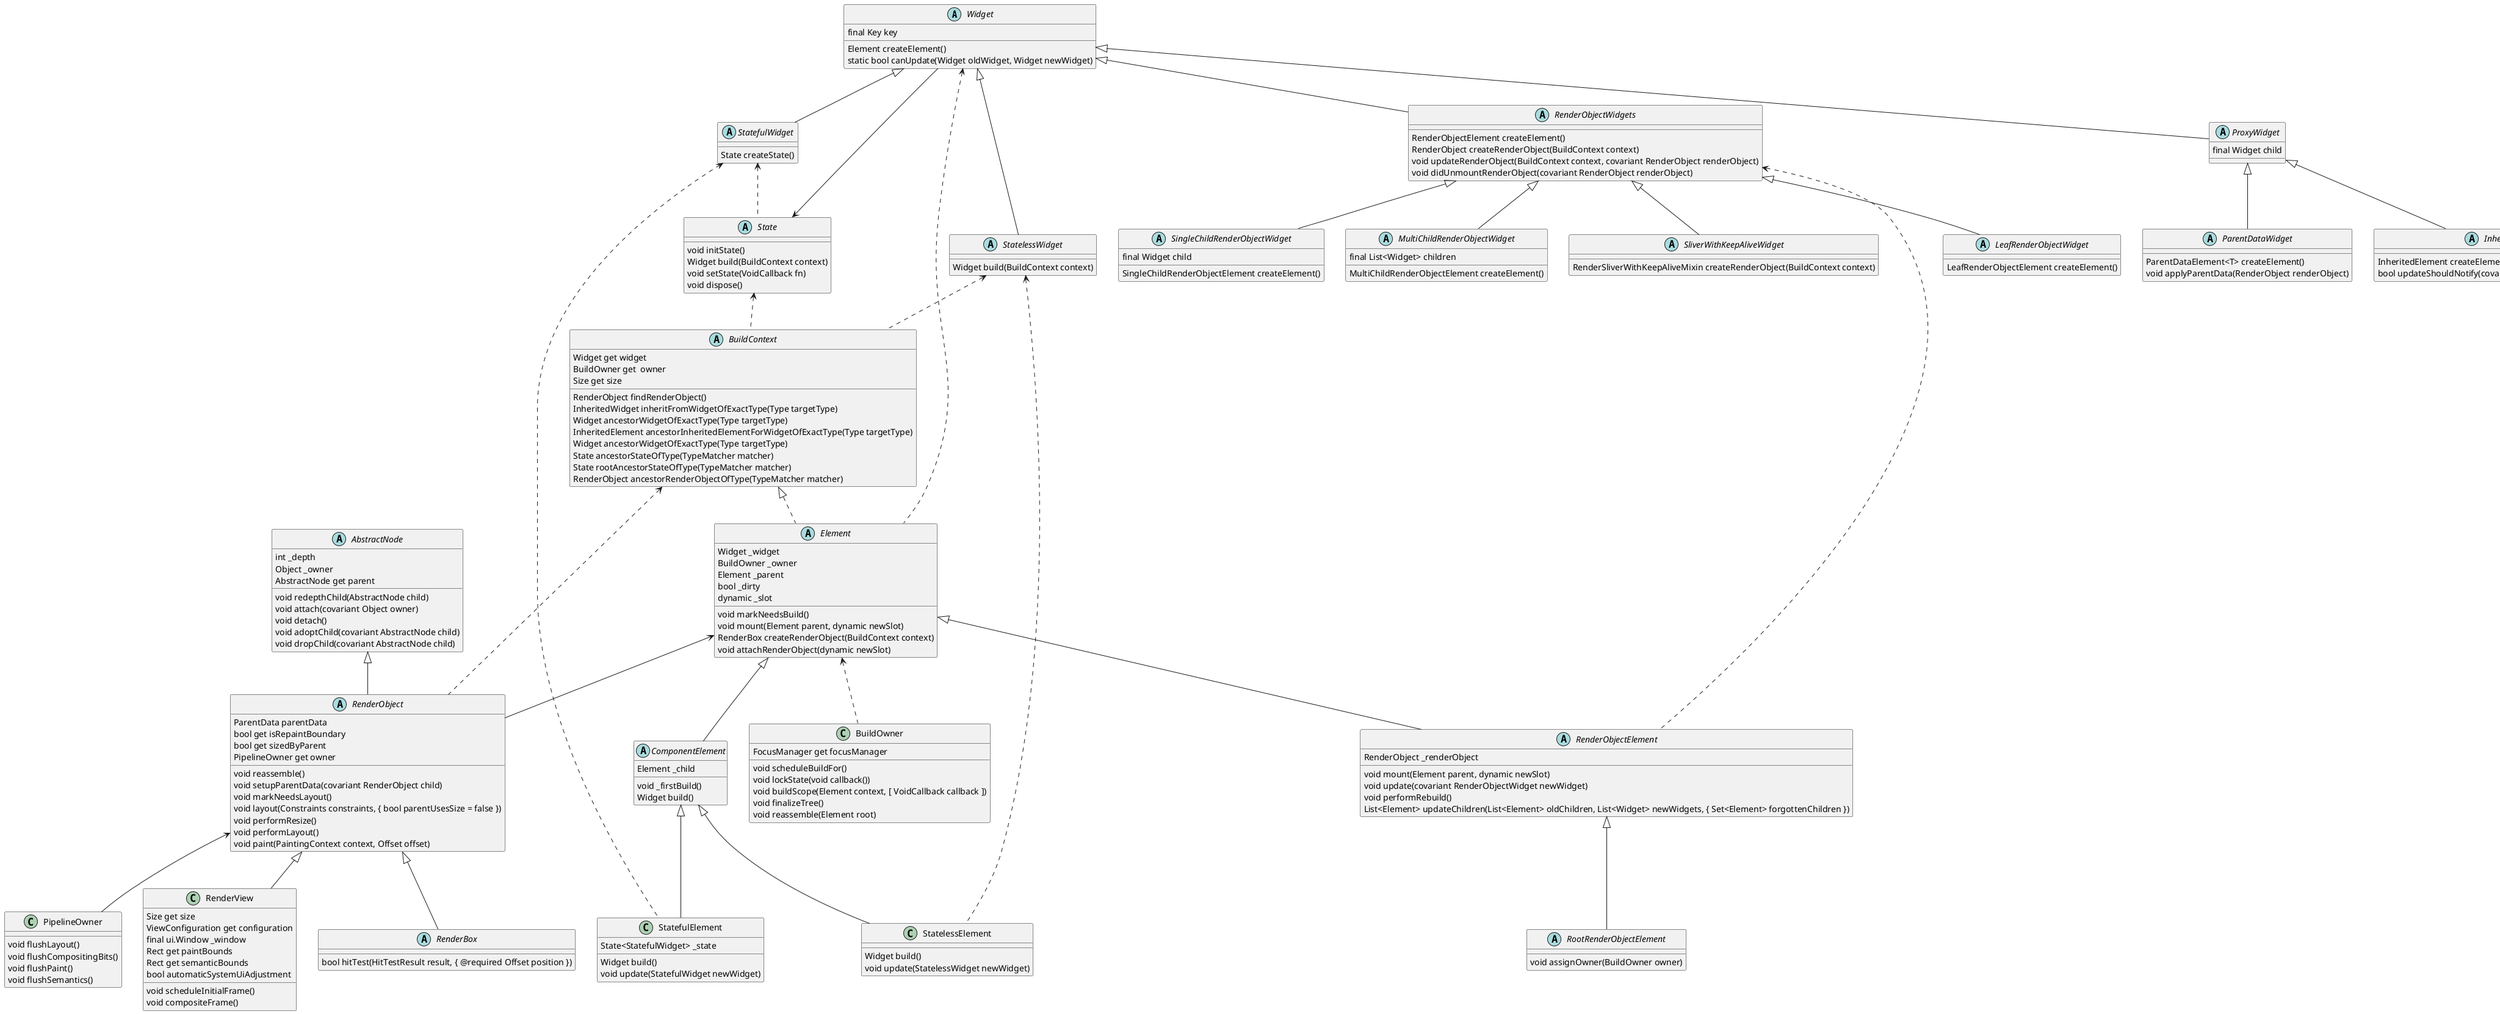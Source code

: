 @startuml
abstract class Widget {
  final Key key
  Element createElement()
  static bool canUpdate(Widget oldWidget, Widget newWidget)
}
'note top of Widget
'   widget是描述element配置的类，element管理着底层渲染树
'   createElement方法将配置解析为具体的实例
'   canUpdate方法是否可以使用`newWidget`来更新当前具有`oldWidget`作为其配置的[Element]
'      通过runtimeType和key进行判断
'  createElement 在element的updatechild inflateWidget调用，第一次在WidgetsBinding的attachToRenderTree，也是runApp时调用

'    key 控制一个widget如何替换树中的另一个widget
'    如果两个widget的[runtimeType]和[key]属性分别是[operator ==]，则新widget通过更新底层element来替换旧widget（即，通过使用新widget调用[Element.update] ）
'       否则，将从树中删除旧element，将新widget扩展为element，并将新element插入树中.
'    此外，使用[GlobalKey]作为小部件的[key]允许element在树周围移动（更改父级）而不会丢失状态.
'      找到新widget时 (其key和type与同一位置中的上一个widget不匹配), 但是有一个widget在前一帧的树中的其他位置具有相同的全局键,
'      然后该widget的元素被移动到新位置。
'    通常，作为另一个小部件的唯一子节点的小部件不需要显式键
'end note

abstract class StatelessWidget{
  Widget build(BuildContext context)
}
'note left of StatelessWidget
'  定义：一个不需要可变状态的widget
'  build方法通常在三种情况下调用
'    1 第一次插入tree
'    2 父widget改变他的配置
'    3 他依赖的InheritedWidget发生改变
'  性能优化 父widget定期改变配置或依赖的InheritedWidget经常改变
'    1 最小化构建方法传递的节点数量它创建的任何小部件
'      使用CustomPaint而不是Container和Decoration来实现绘图效果
'      使用align而不是Row，Padding，SizedBox来实现对其效果
'    2 尽可能使用const Widget并且提供const的构造器以便使用者也能做到
'    3 将StatelessWidget转为StatefulWidget,以便使用StatefulWidget的黑科技
'      缓存子树的公共部分或者更改树结构时使用[GlobalKey]
'    4 如果widget因为使用InheritedWidget而频繁创建，将子widget分为多个，改变部分由tree变为leave叶子
'
'  build方法
'    如果build方法依赖于任何事情，使用StatefulWidget
'end note

abstract class StatefulWidget{
   State createState()
}
'note right of StatefulWidget
'  定义：一个具有可变状态的widget
'  StatefulWidget主要有两类：
'    1 在State.initState分配资源并在State.dispose回收，但是不依赖于InheritedWidget
'      也不调用State.setState。通常用于application或者page的根widget,和子widget通过ChangeNotifier，stream
'      或其他方式通信。这种widget构建一次并且不再更新，对于cpu和GPU周期是相对便宜的。
'      因此，它们可能有些复杂和深度build方法
'    2 调用State.setState或依赖于InheritedWidget，这些通常会在应用程序的生命周期期间重建多次，
'      因此减少重建的影响很重要
'  性能优化
'    1 将状态推到树叶上，创建一个只更新自己的widget
'    2 最小化构建方法传递的节点数量它创建的任何小部件
'      理想情况下，有状态小部件只会创建一个单个小部件，该小部件将是[RenderObjectWidget]。
'      显然这并不总是实用，但是小部件越接近这个理想，效率会更高
'    3 如果子树不发生改变，缓存子树，每次使用时重用他，通常是将stateful的部分重构为一个widget
'    4 尽可能使用`const`widget。 （这相当于缓存小部件并重新使用它。）
'      可查看源码注释的例子 将State中依赖外部的属性，重构到具有const构造器的StatefulWidget中
'    5 避免改变任何创建子树的深度和改变子树中任何widget的类型
'      例如：比起返回child或将child包装在IgnorePointer里面，更好的做法是将child一直包装在IgnorePointer
'      里面，然后控制IgnorePointer.ignoring的属性。这是因为更改子树的深度需要
'      重建，布局和绘制整个子树，而只是更改属性将需要尽可能少的更改渲染树
'      （例如，在[IgnorePointer]的情况下，没有布局或重绘是必要的）
'    6 如果必须改变子树的深度，考虑将子树的公共部分重构为一个拥有GlobalKey的widget,这部分widget
'      将会在StatefulWidget的生命周期中保持一致
'end note

abstract class State{
   void initState()
   Widget build(BuildContext context)
   void setState(VoidCallback fn)
   void dispose()
}
'note right of State
' TODO 完善
' 定义：[StatefulWidget]的逻辑和内部状态
' state的生命周期
' ...
'end note
abstract class BuildContext{
   Widget get widget
   BuildOwner get  owner
   Size get size
   RenderObject findRenderObject()
   InheritedWidget inheritFromWidgetOfExactType(Type targetType)
   Widget ancestorWidgetOfExactType(Type targetType)
   InheritedElement ancestorInheritedElementForWidgetOfExactType(Type targetType)
   Widget ancestorWidgetOfExactType(Type targetType)
   State ancestorStateOfType(TypeMatcher matcher)
   State rootAncestorStateOfType(TypeMatcher matcher)
   RenderObject ancestorRenderObjectOfType(TypeMatcher matcher)
}
'note bottom of BuildContext
'  定义：定位一个widget到widget树的句柄
'  可以通过WidgetBuilder(如build方法)或State.context成员获取
'  每个widget都有自己的BuildContext,并通过父widget的build方法返回
'  在一个build方法里面，build方法的build context和build方法返回的widget的build context不一致
'     这会导致一些棘手的情况。比如Theme.of(context)会在给定的build context寻找最近的封闭theme
'     如果widgetQ的build方法返回包括[主题]在内的widget树中，并尝试使用[Theme.of]传递它自己的上下文，
'     Q的build方法将找不到[Theme]对象，theme.of使用的context与build方法的context不一致
'     具体看代码注释例子，如果需要为返回树的子部分构建上下文，可以使用Builder widget进行构建上下文
'  随着时间推移，特定widget的BuildContext会改变location当widget在树周围移动时，
'     因此该类的返回值不应该在返回方法之外缓存
'  [BuildContext]对象实际上是[Element]对象。 [BuildContext]接口用于阻止对[Element]对象的直接操作
'
'  findRenderObject 找到当前widget的RenderObject
'  inheritFromWidgetOfExactType 获取给定类型的最近InheritedWidget
'     最好在State.didChangeDependencies和build methods, layout and paint callbacks,中调用，(InheritedWidget会变)
'     不要在initState和dispose中调用
'  ancestorInheritedElementForWidgetOfExactType 获得与给定类型的最近widget对应的元素, targetType是InheritedWidget子类
'     在State.didChangeDependencies调用
'  ancestorWidgetOfExactType  返回给定类型的最近祖先widget，在State.didChangeDependencies中调用
'  ancestorStateOfType  返回与给定[TypeMatcher]匹配的最近祖先[StatefulWidget]的[State]对象
'     在State.didChangeDependencies中调用
'  rootAncestorStateOfType  返回与给定[TypeMatcher]匹配的最远祖先[StatefulWidget]的[State]对象
'  ancestorRenderObjectOfType  返回与给定[TypeMatcher]匹配的最近祖先[RenderObjectWidget]的[RenderObject]对象
'     在State.didChangeDependencies中调用
'end note

abstract class Element{
  Widget _widget
  BuildOwner _owner
  Element _parent
  bool _dirty
  dynamic _slot
  void markNeedsBuild()
  void mount(Element parent, dynamic newSlot)
  RenderBox createRenderObject(BuildContext context)
  void attachRenderObject(dynamic newSlot)
}

'note right of Element{
'  定义：在树中的特定位置[Widget]的实例化
'  widget描述了如何配置子树，但可以使用相同的widget同时配置多个子树，因为widget是不可变的
'  [Element]表示在树上特定位置的配置的widget的使用
'  元素形成一棵树。大多数元素都有一个独特的子元素，但有一些小部件（例如，[RenderObjectElement]的子类）可以有多个子元素
'  _widget 是Element的配置
'  _owner 是管理当前Element生命周期的对象
'  bool _dirty true标记当前element需要重建
'  _slot  父项设置的信息，用于定义此子项在其父项子列表中的位置.只有一个子元素的Element子类应该为该子节点的插槽使用null。
'  markNeedsBuild 将元素标记为脏，并将其添加到全局widget列表中，以便在下一帧中重建，
'   由于在一个帧中构建一个元素两次是低效的，应用程序和widget应该被构造仅在帧开始的事件处理程序期间标记widget脏，而不是在构建本身期间
'
'   1 框架通过调用[Widget.createElement]来创建一个元素小部件将用作元素的初始配置
'   2 框架调用[mount]将新创建的元素添加到在给定父级的给定位置的树中，[mount]方法负责给任何子窗口小部件解析并调用[attachRenderObject]
'     来将任何关联的渲染对象附加到渲染树
'   3 此时，该元素被视为“活动”并可能出现在屏幕
'   4 在某些时候，父母可能决定更改用于配置此element的widget,例如因为父项使用重建新状态。发生这种情况时，框架将使用new调用widget的[update]
'     新窗口小部件将始终具有相同的[runtimeType]和key与旧小部件。如果父级希望更改树中此位置的小部件的[runtimeType]或key，可以通过卸载
'     元素并在此位置解析新小部件来做到这一点
'   5 在某些时候，祖先可能会决定删除树中这个元素（或者中间祖先），祖先通过调用本身的[deactivateChild]做到。停用中间祖先会从渲染树中
'     删除该元素的渲染对象并添加这个元素到[owner]的非活动元素列表，导致框架在此元素上调用[deactivate]
'   6 此时，该元素被视为“无效”，不会出现在屏幕上。元素只能保持在非活动状态，直到当前动画帧的结尾。在动画结束时frame，将卸载任何仍处于非活动状态的元素
'   7 如果元素被重新并入树中（例如，因为它或一个其祖先有一个重用的global key）.框架将从[owner]的非活动元素列表中删除元素，调用元素[activate]，
'     并重新附加元素的渲染对象到渲染树。（此时，该元素再次被视为“active”并可能出现在屏幕上。）
'   8 如果元素在当前动画帧结束时没有重新纳入树中，框架将调用元素的[unmount]
'   9 此时，元素被认为是“defunct”而不会在将来并入树中  defunct--死人，非现存的，停业
'  Element的生命周期
'}

abstract class ComponentElement{
  Element _child
  void _firstBuild()
  Widget build()
}
'note right of ComponentElement
' 定义：构成其他[Element]的[Element]
' [ComponentElement]通过创建其他[Element]来间接创建[RenderObject]而不是直接创建RenderObject
'
'end note

class StatelessElement{
   Widget build()
   void update(StatelessWidget newWidget)
}

'note right of StatelessElement{
'  定义：使用[StatelessWidget]作为其配置的[Element]
'   build调用widget.build(this)
'}

class StatefulElement{
   State<StatefulWidget> _state
   Widget build()
   void update(StatefulWidget newWidget)
}

'note left of StatefulElement{
' 定义：使用[StatefulWidget]作为其配置的[Element]
'  StatefulElement构造器初始化时将widget的state初始化，_state = widget.createState()
'  build方法调用 state.build
'}

abstract class AbstractNode{
   int _depth
   Object _owner
   AbstractNode get parent
   void redepthChild(AbstractNode child)
   void attach(covariant Object owner)
   void detach()
   void adoptChild(covariant AbstractNode child)
   void dropChild(covariant AbstractNode child)
}
'note right of AbstractNode{
'  定义：在树的一个抽象节点
'  AbstractNode具有深度，附件和父级的概念，但没有有一个child模型
'  节点的[深度]总是比他们的祖先更大
'  没保证兄弟姐妹之间的深度
'  节点的深度用于确保按深度顺序处理节点
'  孩子的[深度]可以比父亲的[深度]大一个以上，因为[深度]值永远不会减少：重要的是它大于父母
'  比如树的根节点是A，子节点B，孙子节点C，这时A的深度为0，B的深度为1，C的深度为2，
'     如果将C移动到A的子节点，C和B成为兄弟节点，这时深度不会发生变化
'     [深度]由[adoptChild]和[dropChild]方法自动维护
'  _depth 节点在树中的深度，当你遍历树时，树中节点的深度单调增加
'  _owner 此节点的所有者（如果未attached，则为null,此节点所属的整个子树将具有相同的所有者
'
' redepthChild将给定[child]的[depth]调整为大于自己节点的[depth]
' attach 将此节点标记为attached到给定所有者,通常只从[parent]的[attach]方法调用，并由[owner]标记为附加树的根
' detach 将此节点标记为detached,通常只从[parent]的[detach]调用，并由[owner]调用并将树的根标记为已分离
' adoptChild 将给定节点标记为此节点的子节点，子类在获取新child时应调用此函数
' dropChild  断开给定节点与此节点的连接，子类应该在失去孩子时调用此函数
'}

abstract class RenderObject{
  ParentData parentData
  bool get isRepaintBoundary
  bool get sizedByParent
  PipelineOwner get owner
  void reassemble()
  void setupParentData(covariant RenderObject child)
  void markNeedsLayout()
  void layout(Constraints constraints, { bool parentUsesSize = false })
  void performResize()
  void performLayout()
  void paint(PaintingContext context, Offset offset)
}
'
'note right of RenderObject{
' 定义： 渲染树中的对象
' [RenderObject]类层次结构是渲染库的核心的存在理由
'  [RenderObject]有一个[parent]，并且有一个名为[parentData]的插槽。父[RenderObject]可以存储子特定数据，例如，孩子的位置
'  [RenderObject]类也实现了布局和绘制协议
'   RenderObject没有定义子类的模型(比如一个node是否拥有0，1多个child)，
'      它也没有定义坐标系（例如，孩子是否位于笛卡尔坐标系中坐标，极坐标等)或者特定的布局协议(如layout是width输入，height输出
'      还是constraint输入size输出，或者父设置子的大小和位置在child lays out之前还是之后，或者
'      确定是否允许孩子访问他们父母的[parentData]插槽)
'  [RenderBox]子类引入了布局系统使用笛卡尔坐标的意见
'  layout方法需要传入两个参数，第一个为constraints，即 父节点对子节点大小的限制，该值根据父节点的布局逻辑确定。另外一个参数是 parentUsesSize，
'     该值用于确定 relayoutBoundary，该参数表示子节点布局变化是否影响父节点，如果为true，当子节点布局发生变化时父节点都会标记为需要重新布局，
'     如果为false，则子节点布局发生变化后不会影响父节点
'
'   PipelineOwner 重写AbstractNode的Owner
'
'  确定重新布局的边界
'  _relayoutBoundary 在layout方法中根据parentUsesSize设置，false _relayoutBoundary是自己，true _relayoutBoundary是父节点的
'  _relayoutBoundary，在markNeedsLayout中如果_relayoutBoundary不等于自己则调用markParentNeedsLayout，否则调用owner的Layout更新自己
'
'  isRepaintBoundary  是否为他的child创建一个分离的渲染列表，默认为false
'      在子类中重写此项以指示您的类的实例应该独立重绘。例如，重新渲染的渲染对象可能想要重绘自己，而不需要他们的父重绘
'      如果此getter返回true，则[paintBounds]将应用于此对象和所有后代
'    sizedByParent意为该节点的大小是否仅通过 parent 传给它的 constraints 就可以确定了，即该节点的大小与它自身的属性和其子节点无关
'        比如如果一个控件永远充满 parent 的大小，那么 sizedByParent就应该返回true，此时其大小在 performResize() 中就确定了，
'        在后面的 performLayout() 方法中将不会再被修改了，这种情况下 performLayout() 只负责布局子节点。
'    performResize 仅使用constraints更新渲染对象大小 在layout方法中，sizedByParent为true时调用。不要调用该函数使用layout替代
'       将[sizesByParent]设置为true的子类应覆盖此方法以计算其大小
'
'    performLayout每次都被layout方法调用，在 performLayout() 方法中除了完成自身布局，也必须完成子节点的布局，
'       这是因为只有父子节点全部完成后布局流程才算真正完成。所以最终的调用栈将会变成：layout() > performResize()/performLayout() > child.layout() > ... ，如此递归完成整个UI的布局。
'
'    paint方法 绘制child时当前canvas持有的context可能发生变化因为绘制操作前后要绘制的child可能需要记录在单独的合成图层上
'       非必须三条
'       1 边界内绘制 类似RenderFlex 根_overflow<0进行绘制,调用defaultPaint
'       2 剪裁超出部分 context.pushClipRect
'       3 paintOverflowIndicator 绘制错误部分提示
'
'    语义化即Semantics，主要是提供给读屏软件的接口，也是实现辅助功能的基础，通过语义化接口可以让机器理解页面上的内容，对于有视力障碍用户可以使用读屏软件来理解UI内容
'     如果一个RenderObject要支持语义化接口，可以实现 describeApproximatePaintClip和 visitChildrenForSemantics方法和semanticsAnnotator getter
'      可以使用的widget有Semantics(一个widget，用以描述widget树的具体语义)，MergeSemantic(合并其后代语义的widget)，ExcludeSemantics(删除后代所有语义的widget)
'
'  编写RenderObject子类
'  在大多数情况下，子类继承[RenderObject]本身是过度的，并且[RenderBox]将是一个更好的起点，如果一个不想使用
'     笛卡尔坐标可以直接继承RenderObject。编写[RenderBox]的大多数方面都适用于将[RenderObject]编写，因此关于RenderBox的讨论
'     是推荐背景阅读。主要区别在于布局和命中测试，因为那些是[RenderBox]主要专注的方面
'  1 layout 布局协议以[Constraints]的子类开头，更改布局协议查看Constraints怎么协Constraints的子类
'      performLayout方法应该采用[constraints]并应用它们。布局算法的输出是在描述用于父级布局几何对象的对象上设置的字段
'      任何时候渲染对象上的任何更改都会影响布局那个对象，它应该调用[markNeedsLayout]
'  2 Hit Testing
'    命中测试比布局更开放。没有方法可以覆盖，你应该提供一个
'  3 适应从一种协议到另一种协议  通常，Flutter渲染对象树的根是[RenderView]。这个对象有一个子节点，它必须是[RenderBox]
'     因此，如果你想在渲染树中有一个自定义的[RenderObject]子类，你有两个选择：您需要替换[RenderView]本身，或者您需要
'     有一个[RenderBox]，它将您的类作为其子类。 （后者很多更常见的情况。）
'    这个[RenderBox]子类从box协议转换为你的类的协议
'    特别是，这意味着对于命中测试它会覆盖[RenderBox.hitTest]，并为命中测试调用类中的任何方法
'    同样，它会覆盖[performLayout]来创建适合您的class[Constraints]对象并将其传递给孩子的[布局]方法
'  4 渲染对象之间的布局交互
'    通常，渲染对象的布局应该仅取决于它的孩子的布局输出，`parentUsesSize`只有在[layout]调用中设置为true
'    此外，如果设置为true，如果孩子要被渲染则父级必须调用孩子的[layout]，否则当子项更改其布局输出时，不会通知父/父
'
'
'}

abstract class RenderBox{
   bool hitTest(HitTestResult result, { @required Offset position })
}
'note right of RenderBox{
'
'   定义：2D笛卡尔坐标系中的渲染对象
'
'   通过将[BoxConstraints]对象传递到树中来执行框布局。框约束为子宽度和高度建立最小值和最大值。在确定其大小时，孩子必须尊重由其父级给予它的约束
'
'   该协议足以表达许多常见的盒子布局数据流。例如，要实现width-in-height-out数据流，请调用你孩子的[layout]功能，带有一组严格的
'   框约束宽度值（并为parentUsesSize传递true）。孩子决定之后它的高度，使用孩子的身高来确定你的size
'
'   编写RenderBox子类
'   人们可以实现一个新的[RenderBox]子类来描述一个新的布局模型，新的绘制模型，新的命中测试模型或新的语义模型，同时保留在[RenderBox]协议定义的笛卡尔空间中
'   要创建新协议，请考虑改为子类化[RenderObject]
'   1 新RenderBox子类的构造函数和属性
'     构造函数通常会为类每个属性获取一个命名参数。然后将该值传递给类的私有字段和构造函数断言其正确性（例如，如果它不应为null，则为断言它不是null
'     属性具有getter / setter / field组的形式，如下所示 见注释例子
'     如果布局使用此属性，设置器通常会在调用[markNeedsLayout]时完成，或如果只有画家功能呢，调用[markNeedsPaint]。（无需同时调用两者，
'     [markNeedsLayout]暗示[markNeedsPaint]。）
'     考虑布局和paint是昂贵的;对于调用[markNeedsLayout]或[markNeedsPaint]要保守。它们只应该在布局（或分别是paint）实际上已经改变时被调用
'   2 Children
'     如果渲染对象是叶子，也就是说，它不能有任何子对象，忽略此部分。 （叶子渲染对象的示例是[RenderImage]和[RenderParagraph]）
'     对于具有子项的渲染对象，有四种可能的场景
'         单个[RenderBox]子项。在这种情况下，请考虑继承自[RenderProxyBox]（如果渲染对象调整自身以匹配子项）或[RenderShiftedBox]
'         （如果孩子小于盒子和盒子将孩子本身对齐）
'         单个孩子，但它不是[RenderBox]。使用[RenderObjectWithChildMixin] mixin
'         多个child。使用[ContainerRenderObjectMixin] mixin
'         一个更复杂的child模型
'   3  使用RenderProxyBox
'      默认情况下，[RenderProxyBox]渲染对象调整自身大小适合其子级，或如果没有孩子，尽可能小;它通过所有命中测试并绘制给孩子，
'      内在维度和基线测量类似地代表孩子
'      [RenderProxyBox]的子类只需要覆盖[RenderBox]协议的重要部分，例如，[RenderOpacity]就是覆盖paint方法（和[alwaysNeedsCompositing]
'      来反映出 paint方法做了什么）和[visitChildrenForSemantics] 方法，所以这样当隐藏时，子对辅助功能工具隐藏了，并添加了一个
'      [RenderOpacity.opacity]字段
'      [RenderProxyBox]假定子节点是父节点的大小并且位于0,0。如果不是这样，那么请改用[RenderShiftedBox]
'   4  Using RenderShiftedBox
'      默认情况下，[RenderShiftedBox]的行为很像[RenderProxyBox]但是不假设孩子位于0,0（实际位置记录在孩子的[parentData]字段中）
'      并且没有提供默认布局算法
'   5  使用 RenderObjectWithChildMixin
'      如果渲染对象有一个子节点但它不是[RenderBox]，那么[RenderObjectWithChildMixin]类，这是一个将处理的mixin管理孩子的样板，将是有用的
'      它是一个带有一个类型参数的泛型类，即子类型。例如，如果你要构建一个`RenderFoo`类带有单一的`RenderBar`child，你可以使用mixin如下
'      见注释例子
'      既然`RenderFoo`类本身在这种情况下仍然是[RenderBox]，那么你仍然必须实现[RenderBox]布局算法，以及内在函数和基线，绘画和命中测试等功能
'   6  使用 ContainerRenderObjectMixin
'       如果一个渲染框可以有多个子节点，那么[ContainerRenderObjectMixin] mixin可用于处理样板。它使用链接列表以易于变异的方式为子项动态地建模
'       ，可以有效地运行。在这个模型中随机访问不是有效率;如果你需要随机访问孩子考虑下一节关于更复杂的子模型
'       [ContainerRenderObjectMixin]类有两个类型参数。首先是子对象的类型，第二个是他们的类型[parentData]。用于[parentData]的类本身必须具有
'       [ContainerParentDataMixin]类混入其中;这是[ContainerRenderObjectMixin]存储链表的位置。一个[ParentData]类可以继承[ContainerBoxParentData];
'       这本质上是 [BoxParentData]与[ContainerParentDataMixin]混合
'       在[RenderBox]中使用[ContainerRenderObjectMixin]时，请考虑混入[RenderBoxContainerDefaultsMixin]，它提供了一组实用程序
'       实现[RenderBox]协议公共部分的方法（例如画child）
'       当孩子走路时（例如在布局期间），以下模式是常用（在这种情况下假设孩子都是[RenderBox]对象以及此渲染对象使用`FooParentData`是
'         children的[parentData]字段
'         RenderBox child = firstChild;
'         /// while (child != null) {
'         ///   final FooParentData childParentData = child.parentData;
'         ///   // ...operate on child and childParentData...
'         ///   assert(child.parentData == childParentData);
'         ///   child = childParentData.nextSibling;
'         /// }
'
'   7 更复杂的儿童模型
'     渲染对象可以有更复杂的模型，例如a map of child键入枚举，或有效随机访问的2D网格child，或多个child 列表等,如果渲染对象具有
'      上面的mixins无法处理的模型，它必须实现[RenderObject]子协议，如下
'      删除孩子的任何时候，调用孩子的dropChild]
'      每次添加孩子时，调用孩子的[adopChild]
'      实现[attach]方法，使其在每个子节点上调用[attach]
'      实现[detach]方法，使其在每个子节点上调用[detach]
'      实现[redepthChildren]方法，使其在每个子节点上调用[redepthChild]
'      实现[visitChildren]方法，使其调用每个孩子的参数，通常按照paint顺序（从最前面到最前面）
'      实现[debugDescribeChildren]，使其为每个孩子输出[DiagnosticsNode]
'     实现这七个要点基本上就是前面提到的两者mixins做的
'   8  各种child和特定child数据
'      孩子可以拥有父母拥有的其他数据，但存储在child使用的[parentData]字段用于该数据的类必须从[ParentData]继承。 [setupParentData]方法
'        用于在附加子项时初始化子项的[parentData]字段
'      按照惯例，[RenderBox]子对象的[RenderBox]对象使用[BoxParentData]类，它有一个[BoxParentData.offset]字段来存储孩子相对于父母的位置
'      [RenderProxyBox]没有需要此偏移量，因此是此规则的一个例外
'   9  layout
'      [RenderBox]类实现布局算法。他们有为他们提供了一套约束，他们根据这些约束自己大小和他们可能拥有的任何其他输入（例如，他们的
'      child或属性）
'      实现[RenderBox]子类时，必须做出选择。可以仅根据约束大小本身，或者它是否使用任何其他约束调整大小的信息？纯粹基于的尺寸的一个例子
'      是约束会增长以适应父母
'      纯粹基于约束的大小允许系统做出一些重要的优化。使用此方法的类应该覆盖[sizesByParent]返回true，然后覆盖[performResize]来设置
'      [size]只使用约束，例如
'      @override
'      /// bool get sizedByParent => true;
'      ///
'      /// @override
'      /// void performResize() {
'      ///   size = constraints.smallest;
'      /// }
'      否则，在[performLayout]函数中设置大小
'      [performLayout]函数是渲染框位置的决定，如果不是[sizesByParent]，它们应该是什么[大小]，以及它们决定他们的孩子应该在哪里
'   10 RenderBox子项的layout
'      [performLayout]函数应该调用每个child（box）的[layout]函数，传递一个描述约束的孩子可以在其中呈现[BoxConstraints]对象
'      通过严格的约束（见[BoxConstraints.isTight]）给孩子将允许渲染库应用一些优化，因为它知道如果约束条件很紧，那么即使孩子本身的布局变化，
'      孩子的尺寸也不会改变
'      如果[performLayout]函数将使用子的大小来影响其他布局的各个方面，例如，如果渲染框在child周围调整大小，或根据孩子的大小定位几个孩子，
'      然后它必须为子项的[layout]指定`parentUsesSize`参数功能，将其设置为true
'      这个标志关闭了一些优化;不依赖于child的尺寸的算法会更有效率
'      特别是依赖child's [size]表示如果孩子被标记为脏布局，那么parent也可能被标记为脏布局，除非父母给孩子的[约束]是严格的约束
'      对于不会从[RenderProxyBox]继承的[RenderBox]类，布置了他们的孩子，也应该通过设置每个子节点的[parentData]对象的[BoxParentData.offset]字段
'        来定位他们
'   11 非RenderBox子项的layout
'      [RenderBox]的子元素不一定是[RenderBox]，如果他们使用另一种协议（如[RenderObject]所述），父级将传入子类相应的[Constraints]，
'      ，而不是[BoxConstraints]，父母会读用于该布局协议的[布局]的输出，而不是阅读孩子的大小。parentUsesSize起相同作用
'
'   12 Painting
'      该canvas对象不应该通过对[PaintingContext]方法的调用进行缓存。每次调用[PaintingContext]上的方法时，画布都会有一个改变身份的机会
'      偏移量offset指定了[PaintingContext.canvas]框的左上角位置的坐标系
'      画字使用TextPainter
'      画image,使用paintImage方法
'      一个使用[PaintingContext]并介绍新layers的[RenderBox]应覆盖[alwaysNeedsCompositing] getter并将其设置为true，
'      如果对象有时覆盖有时不覆盖该方法，在那种情况下，无论何时返回值会改变，调用[markNeedsCompositingBitsUpdate]
'      如果[alwaysNeedsCompositing] getter仅基于孩子的存在与否更改值，这个在添加或删除子项时自动完成，因此您不必显式调用它
'      任何时候对象的任何变化都会导致[paint]方法绘制不同的东西（但不会导致布局改变），对象应该调用[markNeedsPaint]
'   13 Painting children
'      调用PaintingContext.paintChild来绘制child
'      如果[paint]方法在paint child 之前将变换应用于绘制上下文（通常应用额外的偏移量），那么[applyPaintTransform]方法也应该被覆盖
'      该方法必须调整它的矩阵以与转换绘画上下文和绘制给定孩子之前的偏移量相同的方式给出。这由[globalToLocal]和[localToGlobal]方法使用
'   14 Hit Tests
'      覆盖hitTest或hitTestSelf和hitTestChildren
'      [hitTest]方法本身被赋予[Offset]，如果是，则必须返回true，对象或其中一个孩子已经吸收了命中（防止下面的物体来自被击中的这个），
'      如果命中可以继续到低于这个其他对象，则为false
'      对于每个子节点[RenderBox]，子节点上的[hitTest]方法应该是使用相同的[HitTestResult]参数调用并转换点进入孩子的坐标空间（以同样的方式
'      [applyPaintTransform]方法会）
'      [RenderBoxContainerDefaultsMixin]提供[RenderBoxContainerDefaultsMixin.defaultHitTestChildren]方法这样做假设孩子是轴对齐的，
'      没有变换，并根据[BoxParentData.offset]字段定位[parentData];更精心制作的盒子可以覆盖[hitTestChildren]
'      如果对象被击中，那么它也应该将自己添加到[HitTestResult]作为[hitTest]方法的参数给出的对象，使用[HitTestResult.add]。默认实现
'      遵循[hitTestSelf]确定框是否被击中。
'
'      命中测试不能依赖于已经发生的绘画
'   15 Semantics
'      对于一个render box可以实现describeApproximatePaintClip，visitChildrenForSemantics，semanticsAnnotator getter
'      默认实现对于表示仅影响布局的对象就足够了，但表示交互的节点组件或信息（图表，文本，图像等）应该提供更多完整实现
'
'   16 内在和基线 Intrinsics and Baselines
'      [RenderBox]对象必须实现两个附加协议：内在尺寸和基线测量
'      有四种方法可以实现内在大小，计算框的最小和最大固有宽度和高度。文档这些方法详细讨论了协议：
'       [computeMinIntrinsicWidth]，[computeMaxIntrinsicWidth]，[computeMinIntrinsicHeight]，[computeMaxIntrinsicHeight]
'      此外，如果盒子有任何孩子，它必须实施[computeDistanceToActualBaseline]。 [RenderProxyBox]提供了一个简单的转发给孩子的实施;
'      [RenderShiftedBox]提供了一个通过位置抵消相对于父母的孩子基线信息的实现
'      。如果你没有继承任何一个这些类，您必须自己实现算法
'
'  hitTest命中测试  一个对象是否可以响应事件，取决于其对命中测试的返回，当发生用户事件时，会从根节点（RenderView）开始进行命中测试
'    hitTest 方法用来判断该 RenderObject 是否在被点击的范围内，同时负责将被点击的 RenderBox 添加到 HitTestResult 列表中，
'    参数 position 为事件触发的坐标（如果有的话），返回 true 则表示有 RenderBox 通过了命中测试，需要响应事件，反之则认为当前RenderBox没有命中
'    在继承RenderBox时，可以直接重写hitTest()方法，也可以重写 hitTestSelf() 或 hitTestChildren(),
'    唯一不同的是 hitTest()中需要将通过命中测试的节点信息添加到命中测试结果列表中，而 hitTestSelf() 和 hitTestChildren()则只需要简单的返回true或false。
'}


class BuildOwner {
   FocusManager get focusManager
   void scheduleBuildFor()
   void lockState(void callback())
   void buildScope(Element context, [ VoidCallback callback ])
   void finalizeTree()
   void reassemble(Element root)
}

'note bottom of BuildOwner{
'   widgets框架的Manager类
'   该类跟踪哪些widget需要重建，并处理其他任务适用于整个widget树，例如管理非活动元素列表树，并在必要时触发“reassemble”命令在调试或热重载期间
'   主BuildOwner通常g归[WidgetsBinding]拥有，而且是从操作系统驱动，以及其余部分build/layout/paint pipeline
'   另外BuildOwner可以管理屏幕外widget树
'   要将构建所有者分配给树，请使用[RootRenderObjectElement.assignOwner]方法在根元素widget树上
'   scheduleBuildFor  将一个元素添加到dirty元素列表中，以便在[WidgetsBinding.drawFrame]调用[buildScope]时重建它
'   lockState  建立一个禁止调用[State.setState]的范围，调用callback函数，机制用来保证State.dispose不会调用State.setState
'   buildScope 建立更新widget树的范围，并调用给定的`callback`，然后，如果有的话,按照深度顺序使用[scheduleBuildFor]构建标记为dirty的所有元素
'     此机制可防止构建方法传递性地要求运行其他构建方法，从而可能导致无限循环
'     要在不执行任何其他工作的情况下刷新当前脏列表，可以调用此函数而不进行回调。这是框架在[WidgetsBinding.drawFrame]中每个frame执行的操作
'     一次只能激活一个[buildScope]
'     [buildScope]也意味着[lockState]范围
'     要在每次调用此方法时打印控制台消息，请将[debugPrintBuildScope]设置为true。这在调试小部件没有被标记为脏，或者经常被标记为脏的问题时非常有用
'   finalizeTree  通过卸载任何不在active状态的元素来完成构建过程，被WidgetsBinding.drawFrame调用
'   reassemble在应用程序代码更改或者热重新加载时使用
'}

class PipelineOwner {
  void flushLayout()
  void flushCompositingBits()
  void flushPaint()
  void flushSemantics()
}

'note right of PipelineOwner{
'  PipelineOwner管理渲染管道
'  PipelineOwner提供用于驱动渲染管道的接口并存储渲染对象请求访问在管道的每个阶段的状态。要刷新管道，请按顺序运行以下命令
'
'  1 flushLayout  更新需要计算布局的任何渲染对象，在此阶段，每个渲染对象的大小和位置被计算
'        渲染对象在此阶段可能会dirty他们的painting或合成状态
'  2 flushCompositingBits  更新任何合成位脏的渲染对象,在此阶段，每个渲染对象都会学习是否child需要合成
'     此信息在选择如何实现视觉效果如clip的绘画阶段使用。如果渲染对象具有合成子对象，它需要使用一个[Layer]创建clip以便clip应用于composited child（将被绘制成自己的[Layer]）
'  3 flushPaint 访问需要绘制的任何渲染对象。在这阶段，渲染对象有机会记录绘画命令进入[PictureLayer]并构建其他合成的[Layer]
'  4 flushSemantics  如果启用了semantics，此方法将编译渲染对象的语义，这个语义信息被使用辅助技术，以改善渲染树的可访问性
'
'  [RendererBinding]保存在屏幕上可见的渲染对象的PipelineOwner。您可以创建其他PipelineOwner管理屏幕外对象，它们可以flush pipeline
'     独立于屏幕内的render object
'}

abstract class RenderObjectWidgets{
  RenderObjectElement createElement()
  RenderObject createRenderObject(BuildContext context)
  void updateRenderObject(BuildContext context, covariant RenderObject renderObject)
  void didUnmountRenderObject(covariant RenderObject renderObject)
}
'note right of RenderObjectWidgets{
'   RenderObjectWidgets提供[RenderObjectElement]的配置，包装[RenderObject]，它提供了实际的渲染应用程序
'   void updateRenderObject(BuildContext context, covariant RenderObject renderObject)
'   void didUnmountRenderObject(covariant RenderObject renderObject)
'}

abstract class RenderObjectElement{
    RenderObject _renderObject
    void mount(Element parent, dynamic newSlot)
    void update(covariant RenderObjectWidget newWidget)
    void performRebuild()
    List<Element> updateChildren(List<Element> oldChildren, List<Widget> newWidgets, { Set<Element> forgottenChildren })
}

'note right of RenderObjectElement{
'   使用[RenderObjectWidget]作为其配置的[Element]
'   [RenderObjectElement]对象在渲染树中具有关联的[RenderObject]widget, 它处理布局，绘画和命中测试等具体操作.
'}
abstract class RootRenderObjectElement{
  void assignOwner(BuildOwner owner)
}
'note right of RootRenderObjectElement{
'  树根处的element
'  只有根元素可以显式设置其所有者。所有其他元素都从其父级继承其所有者。
'  assignOwner  _owner = owner 将BuildOwner初始化
'}
abstract class LeafRenderObjectWidget{
    LeafRenderObjectElement createElement()
}
'note left of LeafRenderObjectWidget {
'   定义：用于配置RenderObject子类的RenderObjectWidgets的没有孩子的超类
'   重写createElement方法返回 LeafRenderObjectElement
'   Widget树的叶子节点，用于没有子节点的widget，通常基础widget都属于这一类，如RichText、Image
'}

abstract class SingleChildRenderObjectWidget{
  final Widget child
  SingleChildRenderObjectElement createElement()
}

'note right of SingleChildRenderObjectWidget{
'  用于配置RenderObject子类的RenderObjectWidgets的有一个子槽的超类
'   包含一个子Widget，如：ConstrainedBox、DecoratedBox等
'   对于那个孩子，这个超类只提供存储空间，它实际上并没有提供更新逻辑
'}

abstract class MultiChildRenderObjectWidget{
   final List<Widget> children
   MultiChildRenderObjectElement createElement()
}
'note right of MultiChildRenderObjectWidget{
'  用于配置RenderObject子类的RenderObjectWidgets的只有一个孩子列表的超类
'  这个超类只提供了该子列表的存储，它实际上不提供更新逻辑
'   对于child列表，如果要对此列表进行变异，通常明智的做法是将[Key]放在小部件上，以便框架可以将旧配置与新的配置匹配并维护底层的渲染对象
'}
abstract class SliverWithKeepAliveWidget{
  RenderSliverWithKeepAliveMixin createRenderObject(BuildContext context)
}

'note right of SliverWithKeepAliveWidget{
'  定义：有[KeepAlive]子项的条子的基类
'}




abstract class ProxyWidget{
   final Widget child
}

'note right of ProxyWidget{
'  提供了子widget的widget，而不是构建新widget
'  可用作其他小部件的基类，例如[InheritedWidget]和
'  [ParentDataWidget]
'}
abstract class ParentDataWidget{
  ParentDataElement<T> createElement()
  void applyParentData(RenderObject renderObject)
}

'note right of ParentDataWidget{
'  将[ParentData]信息挂钩到 [RenderObjectWidget]s的子节点的小部件的基类
'  这可用于为有多个孩子的[RenderObjectWidget]的每个子提供配置，例如，[Stack]使用[Positioned]这个ParentDataWidget来定位每个孩子
'  [ParentDataWidget]特定于[RenderObject]的特定类型，因此也是一个特定的[RenderObjectWidget]类，那个类是`T`，是[ParentDataWidget]类型参数
'}

abstract class InheritedWidget{
   InheritedElement createElement()
   bool updateShouldNotify(covariant InheritedWidget oldWidget)
}

'note right of InheritedElement{
'  小部件的基类，可以有效地在树中传播信息
'  从构建上下文中获取特定类型的InheritedWidget的最近实例，使用[BuildContext.inheritFromWidgetOfExactType]
'  以这种方式引用时，InheritedWidget将导致使用者在InheritedWidget本身更改状态时重建
'  有时，继承的小部件是另一个类的实现细节，因此是私有的.在这种情况下，`of`方法通常是改为加入公共类
'  例如，[主题]实现为[StatelessWidget]构建私有继承的小部件; [Theme.of]看起来使用[BuildContext.inheritFromWidgetOfExactType]继承的小部件
'  然后返回[ThemeData]
'}

class RenderView{
   Size get size
   ViewConfiguration get configuration
   final ui.Window _window
   Rect get paintBounds
   Rect get semanticBounds
   bool automaticSystemUiAdjustment
   void scheduleInitialFrame()
   void compositeFrame()
}
'note right of RenderView{
' 渲染树的根
'
' compositeFrame()  将合成的图层树上载到引擎  实际上导致渲染管道的输出出现在屏幕上  _layer是OffsetLayer
'}
Widget <|-- StatelessWidget
Widget <|-- StatefulWidget
Widget <|-- RenderObjectWidgets
Widget <|-- ProxyWidget
Widget <..  Element
StatelessWidget <.. BuildContext
StatelessWidget <.. StatelessElement
StatefulWidget  <.. State
StatefulWidget  <.. StatefulElement
State           <.. BuildContext
State           <-- Widget
BuildContext    <|.. Element
BuildContext    <.. RenderObject
Element         <-- RenderObject
Element         <|-- ComponentElement
Element         <.. BuildOwner
Element         <|-- RenderObjectElement
RenderObjectElement <|-- RootRenderObjectElement
ComponentElement  <|-- StatelessElement
ComponentElement  <|-- StatefulElement
AbstractNode      <|-- RenderObject
RenderObject      <|-- RenderBox
RenderObject      <--  PipelineOwner
RenderObject      <|-- RenderView

RenderObjectWidgets <|-- LeafRenderObjectWidget
RenderObjectWidgets <|-- SingleChildRenderObjectWidget
RenderObjectWidgets <|-- MultiChildRenderObjectWidget
RenderObjectWidgets <|-- SliverWithKeepAliveWidget
RenderObjectWidgets <..  RenderObjectElement
ProxyWidget         <|-- ParentDataWidget
ProxyWidget         <|-- InheritedWidget


@enduml